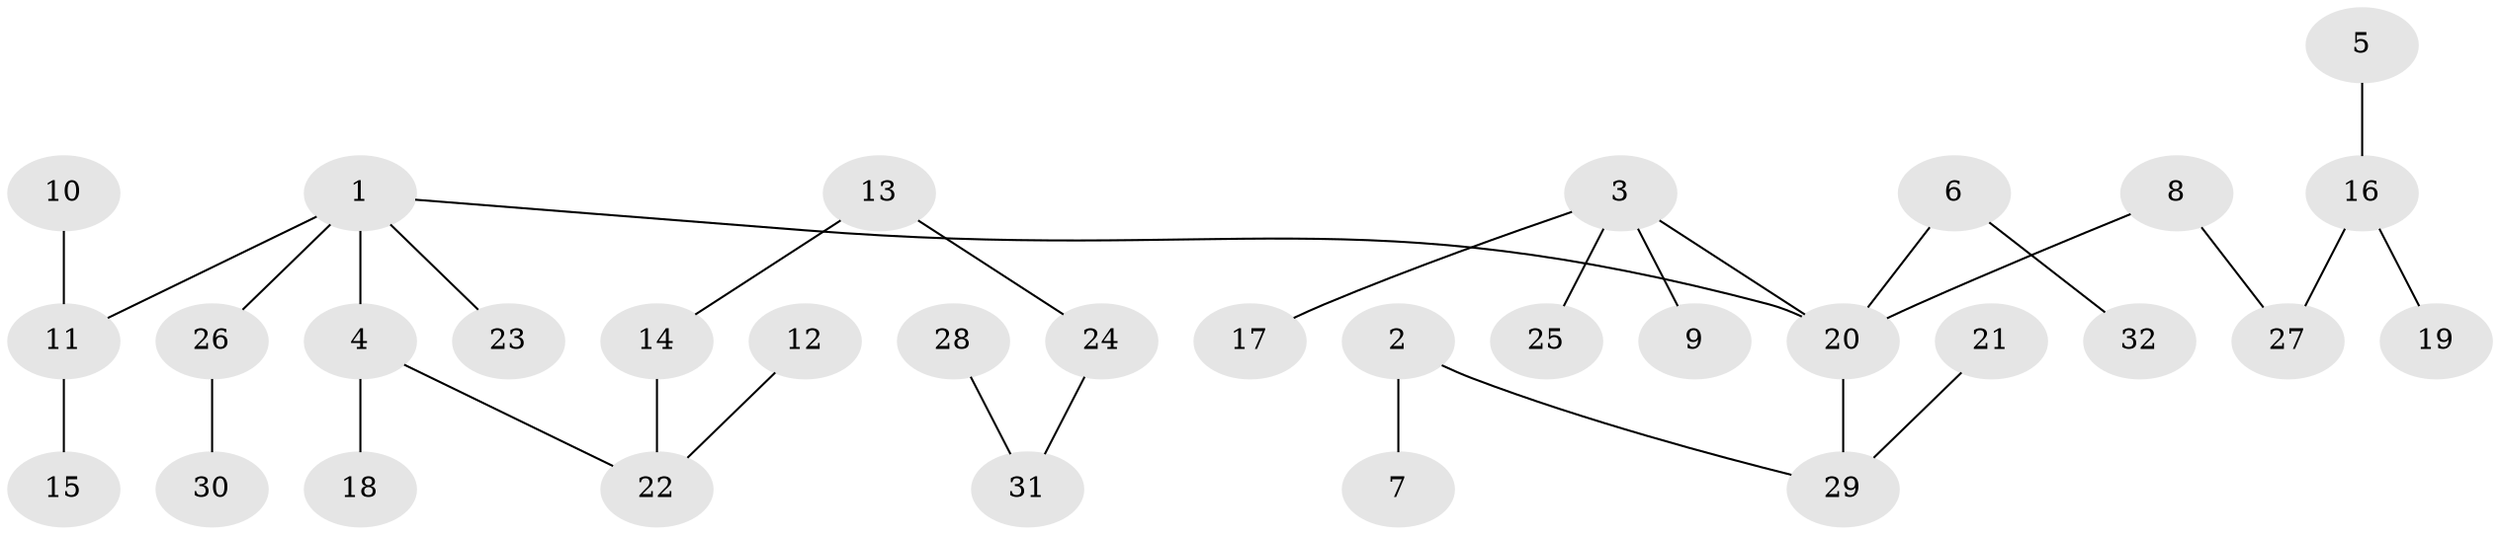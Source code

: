 // original degree distribution, {6: 0.015873015873015872, 4: 0.09523809523809523, 3: 0.15873015873015872, 5: 0.015873015873015872, 2: 0.2222222222222222, 1: 0.49206349206349204}
// Generated by graph-tools (version 1.1) at 2025/37/03/04/25 23:37:30]
// undirected, 32 vertices, 31 edges
graph export_dot {
  node [color=gray90,style=filled];
  1;
  2;
  3;
  4;
  5;
  6;
  7;
  8;
  9;
  10;
  11;
  12;
  13;
  14;
  15;
  16;
  17;
  18;
  19;
  20;
  21;
  22;
  23;
  24;
  25;
  26;
  27;
  28;
  29;
  30;
  31;
  32;
  1 -- 4 [weight=1.0];
  1 -- 11 [weight=1.0];
  1 -- 20 [weight=1.0];
  1 -- 23 [weight=1.0];
  1 -- 26 [weight=1.0];
  2 -- 7 [weight=1.0];
  2 -- 29 [weight=1.0];
  3 -- 9 [weight=1.0];
  3 -- 17 [weight=1.0];
  3 -- 20 [weight=1.0];
  3 -- 25 [weight=1.0];
  4 -- 18 [weight=1.0];
  4 -- 22 [weight=1.0];
  5 -- 16 [weight=1.0];
  6 -- 20 [weight=1.0];
  6 -- 32 [weight=1.0];
  8 -- 20 [weight=1.0];
  8 -- 27 [weight=1.0];
  10 -- 11 [weight=1.0];
  11 -- 15 [weight=1.0];
  12 -- 22 [weight=1.0];
  13 -- 14 [weight=1.0];
  13 -- 24 [weight=1.0];
  14 -- 22 [weight=1.0];
  16 -- 19 [weight=1.0];
  16 -- 27 [weight=1.0];
  20 -- 29 [weight=1.0];
  21 -- 29 [weight=1.0];
  24 -- 31 [weight=1.0];
  26 -- 30 [weight=1.0];
  28 -- 31 [weight=1.0];
}
